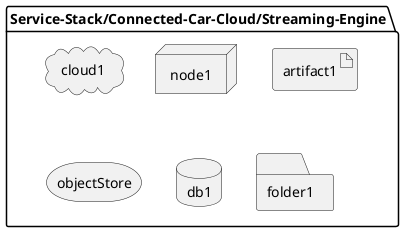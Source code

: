 @startuml

package  "Service-Stack/Connected-Car-Cloud/Streaming-Engine" {
  cloud cloud1
  node node1
  artifact artifact1
  storage objectStore
  database db1
  folder folder1
}

@enduml
